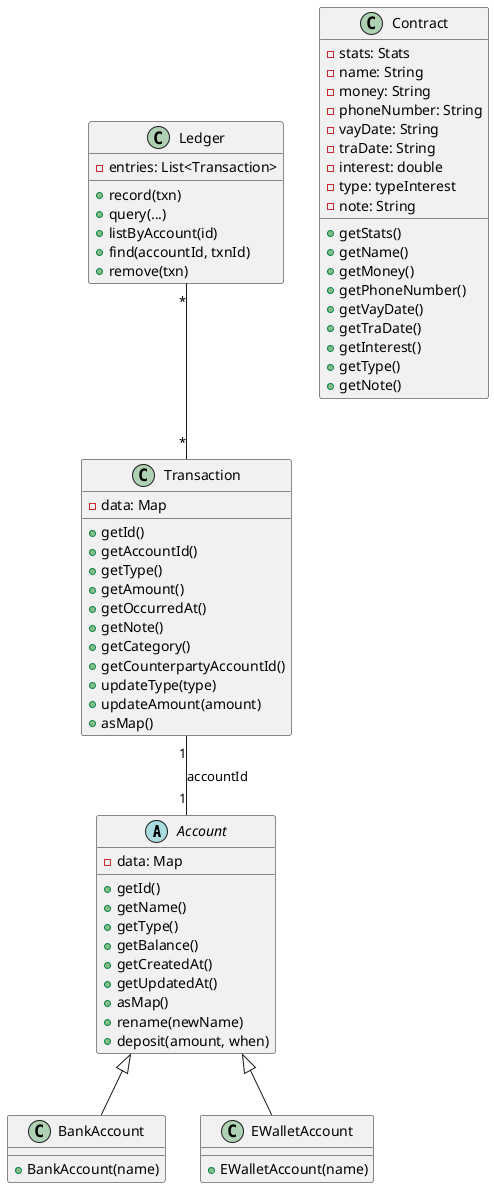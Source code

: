 @startuml
abstract class Account {
  - data: Map
  + getId()
  + getName()
  + getType()
  + getBalance()
  + getCreatedAt()
  + getUpdatedAt()
  + asMap()
  + rename(newName)
  + deposit(amount, when)
}

class BankAccount {
  + BankAccount(name)
}

class EWalletAccount {
  + EWalletAccount(name)
}

Account <|-- BankAccount
Account <|-- EWalletAccount

class Contract {
  - stats: Stats
  - name: String
  - money: String
  - phoneNumber: String
  - vayDate: String
  - traDate: String
  - interest: double
  - type: typeInterest
  - note: String
  + getStats()
  + getName()
  + getMoney()
  + getPhoneNumber()
  + getVayDate()
  + getTraDate()
  + getInterest()
  + getType()
  + getNote()
}

class Ledger {
  - entries: List<Transaction>
  + record(txn)
  + query(...)
  + listByAccount(id)
  + find(accountId, txnId)
  + remove(txn)
}

class Transaction {
  - data: Map
  + getId()
  + getAccountId()
  + getType()
  + getAmount()
  + getOccurredAt()
  + getNote()
  + getCategory()
  + getCounterpartyAccountId()
  + updateType(type)
  + updateAmount(amount)
  + asMap()
}

Ledger "*" -- "*" Transaction
Transaction "1" -- "1" Account : accountId
@enduml
